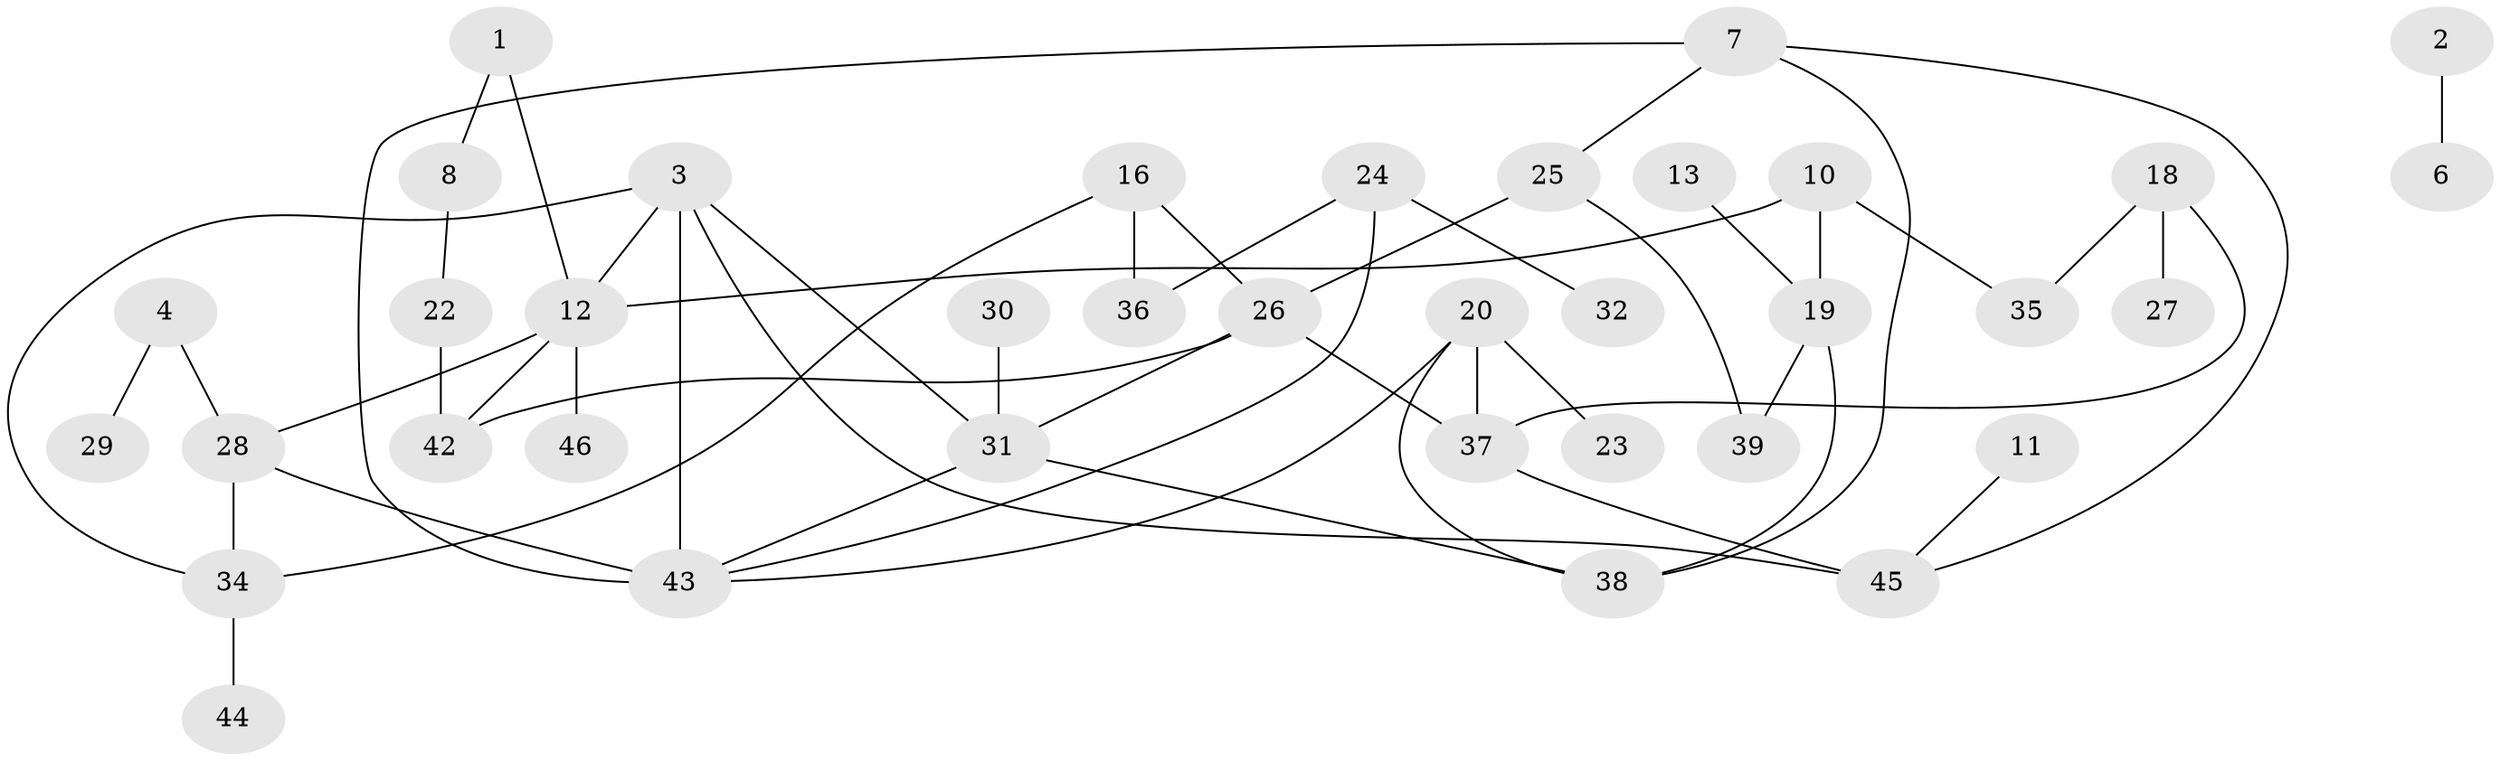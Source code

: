 // original degree distribution, {2: 0.34065934065934067, 1: 0.2087912087912088, 3: 0.1978021978021978, 5: 0.03296703296703297, 0: 0.0989010989010989, 4: 0.12087912087912088}
// Generated by graph-tools (version 1.1) at 2025/35/03/04/25 23:35:48]
// undirected, 37 vertices, 51 edges
graph export_dot {
  node [color=gray90,style=filled];
  1;
  2;
  3;
  4;
  6;
  7;
  8;
  10;
  11;
  12;
  13;
  16;
  18;
  19;
  20;
  22;
  23;
  24;
  25;
  26;
  27;
  28;
  29;
  30;
  31;
  32;
  34;
  35;
  36;
  37;
  38;
  39;
  42;
  43;
  44;
  45;
  46;
  1 -- 8 [weight=1.0];
  1 -- 12 [weight=1.0];
  2 -- 6 [weight=1.0];
  3 -- 12 [weight=1.0];
  3 -- 31 [weight=1.0];
  3 -- 34 [weight=1.0];
  3 -- 43 [weight=1.0];
  3 -- 45 [weight=1.0];
  4 -- 28 [weight=1.0];
  4 -- 29 [weight=1.0];
  7 -- 25 [weight=1.0];
  7 -- 38 [weight=1.0];
  7 -- 43 [weight=1.0];
  7 -- 45 [weight=1.0];
  8 -- 22 [weight=1.0];
  10 -- 12 [weight=1.0];
  10 -- 19 [weight=1.0];
  10 -- 35 [weight=1.0];
  11 -- 45 [weight=1.0];
  12 -- 28 [weight=1.0];
  12 -- 42 [weight=1.0];
  12 -- 46 [weight=1.0];
  13 -- 19 [weight=1.0];
  16 -- 26 [weight=1.0];
  16 -- 34 [weight=1.0];
  16 -- 36 [weight=1.0];
  18 -- 27 [weight=1.0];
  18 -- 35 [weight=1.0];
  18 -- 37 [weight=1.0];
  19 -- 38 [weight=1.0];
  19 -- 39 [weight=1.0];
  20 -- 23 [weight=1.0];
  20 -- 37 [weight=1.0];
  20 -- 38 [weight=1.0];
  20 -- 43 [weight=1.0];
  22 -- 42 [weight=1.0];
  24 -- 32 [weight=1.0];
  24 -- 36 [weight=1.0];
  24 -- 43 [weight=1.0];
  25 -- 26 [weight=1.0];
  25 -- 39 [weight=1.0];
  26 -- 31 [weight=1.0];
  26 -- 37 [weight=1.0];
  26 -- 42 [weight=1.0];
  28 -- 34 [weight=1.0];
  28 -- 43 [weight=2.0];
  30 -- 31 [weight=1.0];
  31 -- 38 [weight=1.0];
  31 -- 43 [weight=1.0];
  34 -- 44 [weight=1.0];
  37 -- 45 [weight=1.0];
}
